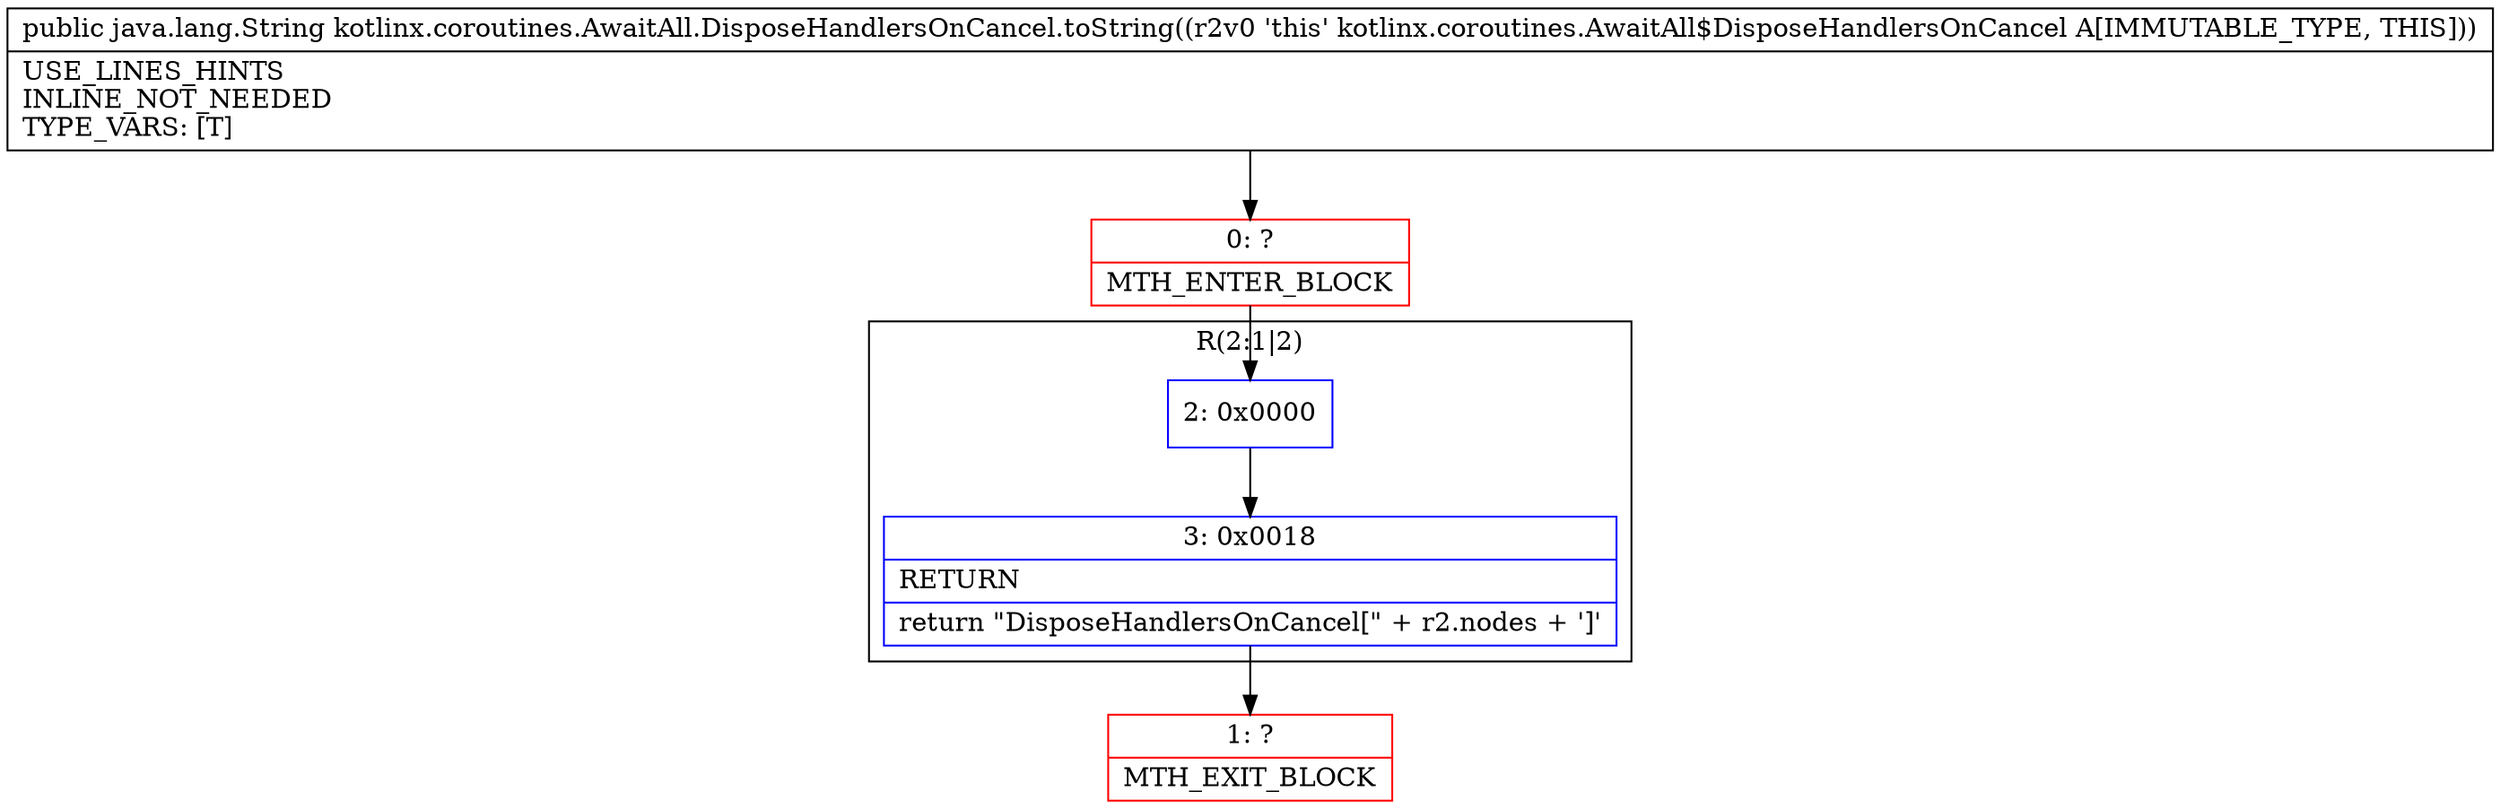 digraph "CFG forkotlinx.coroutines.AwaitAll.DisposeHandlersOnCancel.toString()Ljava\/lang\/String;" {
subgraph cluster_Region_2018431027 {
label = "R(2:1|2)";
node [shape=record,color=blue];
Node_2 [shape=record,label="{2\:\ 0x0000}"];
Node_3 [shape=record,label="{3\:\ 0x0018|RETURN\l|return \"DisposeHandlersOnCancel[\" + r2.nodes + ']'\l}"];
}
Node_0 [shape=record,color=red,label="{0\:\ ?|MTH_ENTER_BLOCK\l}"];
Node_1 [shape=record,color=red,label="{1\:\ ?|MTH_EXIT_BLOCK\l}"];
MethodNode[shape=record,label="{public java.lang.String kotlinx.coroutines.AwaitAll.DisposeHandlersOnCancel.toString((r2v0 'this' kotlinx.coroutines.AwaitAll$DisposeHandlersOnCancel A[IMMUTABLE_TYPE, THIS]))  | USE_LINES_HINTS\lINLINE_NOT_NEEDED\lTYPE_VARS: [T]\l}"];
MethodNode -> Node_0;Node_2 -> Node_3;
Node_3 -> Node_1;
Node_0 -> Node_2;
}


